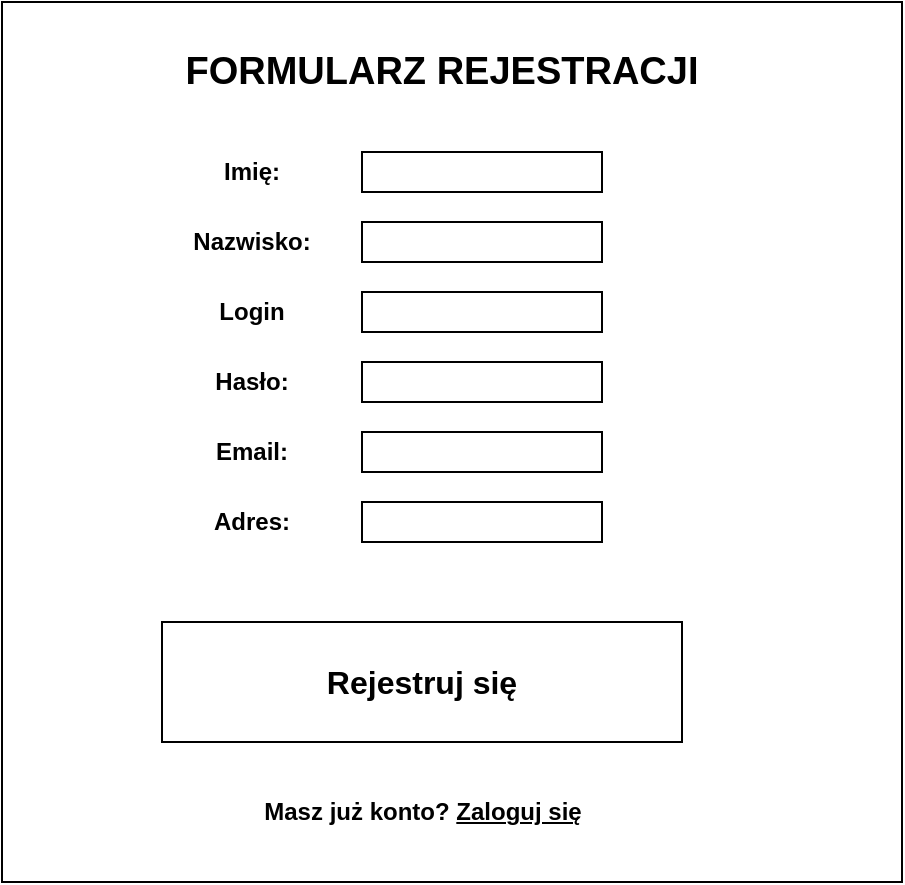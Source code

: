 <mxfile version="24.4.13" type="device">
  <diagram id="Nd5flP81BDvCvVHeIS9i" name="Page-1">
    <mxGraphModel dx="1216" dy="672" grid="1" gridSize="10" guides="1" tooltips="1" connect="1" arrows="1" fold="1" page="1" pageScale="1" pageWidth="827" pageHeight="1169" math="0" shadow="0">
      <root>
        <mxCell id="0" />
        <mxCell id="1" parent="0" />
        <mxCell id="3lDgqXgdLd-cpX9FMHvX-1" value="" style="rounded=0;whiteSpace=wrap;html=1;" vertex="1" parent="1">
          <mxGeometry x="220" y="190" width="450" height="440" as="geometry" />
        </mxCell>
        <mxCell id="3lDgqXgdLd-cpX9FMHvX-2" value="&lt;b&gt;Login&lt;/b&gt;" style="text;html=1;align=center;verticalAlign=middle;whiteSpace=wrap;rounded=0;" vertex="1" parent="1">
          <mxGeometry x="300" y="330" width="90" height="30" as="geometry" />
        </mxCell>
        <mxCell id="3lDgqXgdLd-cpX9FMHvX-3" value="" style="rounded=0;whiteSpace=wrap;html=1;" vertex="1" parent="1">
          <mxGeometry x="400" y="335" width="120" height="20" as="geometry" />
        </mxCell>
        <mxCell id="3lDgqXgdLd-cpX9FMHvX-4" style="edgeStyle=orthogonalEdgeStyle;rounded=0;orthogonalLoop=1;jettySize=auto;html=1;exitX=0.5;exitY=1;exitDx=0;exitDy=0;" edge="1" parent="1" source="3lDgqXgdLd-cpX9FMHvX-3" target="3lDgqXgdLd-cpX9FMHvX-3">
          <mxGeometry relative="1" as="geometry" />
        </mxCell>
        <mxCell id="3lDgqXgdLd-cpX9FMHvX-5" value="&lt;b&gt;Hasło:&lt;/b&gt;" style="text;html=1;align=center;verticalAlign=middle;whiteSpace=wrap;rounded=0;" vertex="1" parent="1">
          <mxGeometry x="315" y="365" width="60" height="30" as="geometry" />
        </mxCell>
        <mxCell id="3lDgqXgdLd-cpX9FMHvX-6" value="" style="rounded=0;whiteSpace=wrap;html=1;" vertex="1" parent="1">
          <mxGeometry x="400" y="370" width="120" height="20" as="geometry" />
        </mxCell>
        <mxCell id="3lDgqXgdLd-cpX9FMHvX-9" value="" style="rounded=0;whiteSpace=wrap;html=1;" vertex="1" parent="1">
          <mxGeometry x="300" y="500" width="260" height="60" as="geometry" />
        </mxCell>
        <mxCell id="3lDgqXgdLd-cpX9FMHvX-10" value="&lt;b&gt;&lt;font style=&quot;font-size: 16px;&quot;&gt;Rejestruj się&lt;/font&gt;&lt;/b&gt;" style="text;html=1;align=center;verticalAlign=middle;whiteSpace=wrap;rounded=0;" vertex="1" parent="1">
          <mxGeometry x="345" y="515" width="170" height="30" as="geometry" />
        </mxCell>
        <mxCell id="3lDgqXgdLd-cpX9FMHvX-16" value="" style="rounded=0;whiteSpace=wrap;html=1;" vertex="1" parent="1">
          <mxGeometry x="400" y="265" width="120" height="20" as="geometry" />
        </mxCell>
        <mxCell id="3lDgqXgdLd-cpX9FMHvX-17" value="&lt;b&gt;Imię:&lt;/b&gt;" style="text;html=1;align=center;verticalAlign=middle;whiteSpace=wrap;rounded=0;" vertex="1" parent="1">
          <mxGeometry x="300" y="260" width="90" height="30" as="geometry" />
        </mxCell>
        <mxCell id="3lDgqXgdLd-cpX9FMHvX-20" value="&lt;b&gt;Nazwisko:&lt;/b&gt;" style="text;html=1;align=center;verticalAlign=middle;whiteSpace=wrap;rounded=0;" vertex="1" parent="1">
          <mxGeometry x="300" y="295" width="90" height="30" as="geometry" />
        </mxCell>
        <mxCell id="3lDgqXgdLd-cpX9FMHvX-21" value="" style="rounded=0;whiteSpace=wrap;html=1;" vertex="1" parent="1">
          <mxGeometry x="400" y="300" width="120" height="20" as="geometry" />
        </mxCell>
        <mxCell id="3lDgqXgdLd-cpX9FMHvX-22" value="&lt;b&gt;Email:&lt;/b&gt;" style="text;html=1;align=center;verticalAlign=middle;whiteSpace=wrap;rounded=0;" vertex="1" parent="1">
          <mxGeometry x="315" y="400" width="60" height="30" as="geometry" />
        </mxCell>
        <mxCell id="3lDgqXgdLd-cpX9FMHvX-23" value="" style="rounded=0;whiteSpace=wrap;html=1;" vertex="1" parent="1">
          <mxGeometry x="400" y="405" width="120" height="20" as="geometry" />
        </mxCell>
        <mxCell id="3lDgqXgdLd-cpX9FMHvX-24" value="&lt;b&gt;&lt;font style=&quot;font-size: 19px;&quot;&gt;FORMULARZ REJESTRACJI&lt;/font&gt;&lt;/b&gt;" style="text;html=1;align=center;verticalAlign=middle;whiteSpace=wrap;rounded=0;" vertex="1" parent="1">
          <mxGeometry x="280" y="210" width="320" height="30" as="geometry" />
        </mxCell>
        <mxCell id="3lDgqXgdLd-cpX9FMHvX-27" value="&lt;b&gt;Masz już konto?&lt;/b&gt; &lt;b&gt;&lt;u&gt;Zaloguj się&lt;/u&gt;&lt;/b&gt;" style="text;html=1;align=center;verticalAlign=middle;whiteSpace=wrap;rounded=0;" vertex="1" parent="1">
          <mxGeometry x="337.5" y="580" width="185" height="30" as="geometry" />
        </mxCell>
        <mxCell id="3lDgqXgdLd-cpX9FMHvX-28" value="&lt;b&gt;Adres:&lt;/b&gt;" style="text;html=1;align=center;verticalAlign=middle;whiteSpace=wrap;rounded=0;" vertex="1" parent="1">
          <mxGeometry x="315" y="435" width="60" height="30" as="geometry" />
        </mxCell>
        <mxCell id="3lDgqXgdLd-cpX9FMHvX-29" value="" style="rounded=0;whiteSpace=wrap;html=1;" vertex="1" parent="1">
          <mxGeometry x="400" y="440" width="120" height="20" as="geometry" />
        </mxCell>
      </root>
    </mxGraphModel>
  </diagram>
</mxfile>
